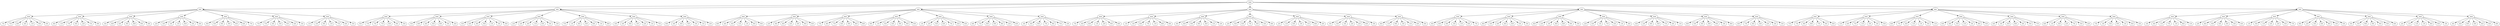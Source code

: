 digraph TreeGraph {
	graph [scale=0.995504];
	node0 [label="max"];
	node0 -> node1;
	node1 [label="min"];
	node1 -> node2;
	node2 [label="max"];
	node2 -> node3;
	node3 [label="7.0"];
	node2 -> node4;
	node4 [label="7.0"];
	node2 -> node5;
	node5 [label="8.0"];
	node2 -> node6;
	node6 [label="4.0"];
	node2 -> node7;
	node7 [label="1.0"];
	node2 -> node8;
	node8 [label="9.0"];
	node2 -> node9;
	node9 [label="0.0"];
	node1 -> node10;
	node10 [label="max"];
	node10 -> node11;
	node11 [label="0.0"];
	node10 -> node12;
	node12 [label="1.0"];
	node10 -> node13;
	node13 [label="7.0"];
	node10 -> node14;
	node14 [label="0.0"];
	node10 -> node15;
	node15 [label="2.0"];
	node10 -> node16;
	node16 [label="7.0"];
	node10 -> node17;
	node17 [label="9.0"];
	node1 -> node18;
	node18 [label="max"];
	node18 -> node19;
	node19 [label="3.0"];
	node18 -> node20;
	node20 [label="8.0"];
	node18 -> node21;
	node21 [label="4.0"];
	node18 -> node22;
	node22 [label="9.0"];
	node18 -> node23;
	node23 [label="8.0"];
	node18 -> node24;
	node24 [label="9.0"];
	node18 -> node25;
	node25 [label="6.0"];
	node1 -> node26;
	node26 [label="max"];
	node26 -> node27;
	node27 [label="2.0"];
	node26 -> node28;
	node28 [label="3.0"];
	node26 -> node29;
	node29 [label="3.0"];
	node26 -> node30;
	node30 [label="1.0"];
	node26 -> node31;
	node31 [label="6.0"];
	node26 -> node32;
	node32 [label="3.0"];
	node26 -> node33;
	node33 [label="6.0"];
	node1 -> node34;
	node34 [label="max"];
	node34 -> node35;
	node35 [label="9.0"];
	node34 -> node36;
	node36 [label="5.0"];
	node34 -> node37;
	node37 [label="9.0"];
	node34 -> node38;
	node38 [label="9.0"];
	node34 -> node39;
	node39 [label="0.0"];
	node34 -> node40;
	node40 [label="6.0"];
	node34 -> node41;
	node41 [label="7.0"];
	node1 -> node42;
	node42 [label="max"];
	node42 -> node43;
	node43 [label="7.0"];
	node42 -> node44;
	node44 [label="7.0"];
	node42 -> node45;
	node45 [label="4.0"];
	node42 -> node46;
	node46 [label="5.0"];
	node42 -> node47;
	node47 [label="5.0"];
	node42 -> node48;
	node48 [label="4.0"];
	node42 -> node49;
	node49 [label="3.0"];
	node1 -> node50;
	node50 [label="max"];
	node50 -> node51;
	node51 [label="1.0"];
	node50 -> node52;
	node52 [label="3.0"];
	node50 -> node53;
	node53 [label="9.0"];
	node50 -> node54;
	node54 [label="1.0"];
	node50 -> node55;
	node55 [label="7.0"];
	node50 -> node56;
	node56 [label="6.0"];
	node50 -> node57;
	node57 [label="5.0"];
	node0 -> node58;
	node58 [label="min"];
	node58 -> node59;
	node59 [label="max"];
	node59 -> node60;
	node60 [label="5.0"];
	node59 -> node61;
	node61 [label="7.0"];
	node59 -> node62;
	node62 [label="7.0"];
	node59 -> node63;
	node63 [label="7.0"];
	node59 -> node64;
	node64 [label="6.0"];
	node59 -> node65;
	node65 [label="9.0"];
	node59 -> node66;
	node66 [label="5.0"];
	node58 -> node67;
	node67 [label="max"];
	node67 -> node68;
	node68 [label="5.0"];
	node67 -> node69;
	node69 [label="8.0"];
	node67 -> node70;
	node70 [label="6.0"];
	node67 -> node71;
	node71 [label="0.0"];
	node67 -> node72;
	node72 [label="8.0"];
	node67 -> node73;
	node73 [label="5.0"];
	node67 -> node74;
	node74 [label="4.0"];
	node58 -> node75;
	node75 [label="max"];
	node75 -> node76;
	node76 [label="5.0"];
	node75 -> node77;
	node77 [label="4.0"];
	node75 -> node78;
	node78 [label="9.0"];
	node75 -> node79;
	node79 [label="9.0"];
	node75 -> node80;
	node80 [label="1.0"];
	node75 -> node81;
	node81 [label="3.0"];
	node75 -> node82;
	node82 [label="0.0"];
	node58 -> node83;
	node83 [label="max"];
	node83 -> node84;
	node84 [label="2.0"];
	node83 -> node85;
	node85 [label="2.0"];
	node83 -> node86;
	node86 [label="4.0"];
	node83 -> node87;
	node87 [label="1.0"];
	node83 -> node88;
	node88 [label="0.0"];
	node83 -> node89;
	node89 [label="5.0"];
	node83 -> node90;
	node90 [label="3.0"];
	node58 -> node91;
	node91 [label="max"];
	node91 -> node92;
	node92 [label="7.0"];
	node91 -> node93;
	node93 [label="1.0"];
	node91 -> node94;
	node94 [label="6.0"];
	node91 -> node95;
	node95 [label="0.0"];
	node91 -> node96;
	node96 [label="8.0"];
	node91 -> node97;
	node97 [label="1.0"];
	node91 -> node98;
	node98 [label="8.0"];
	node58 -> node99;
	node99 [label="max"];
	node99 -> node100;
	node100 [label="3.0"];
	node99 -> node101;
	node101 [label="4.0"];
	node99 -> node102;
	node102 [label="9.0"];
	node99 -> node103;
	node103 [label="3.0"];
	node99 -> node104;
	node104 [label="2.0"];
	node99 -> node105;
	node105 [label="1.0"];
	node99 -> node106;
	node106 [label="7.0"];
	node58 -> node107;
	node107 [label="max"];
	node107 -> node108;
	node108 [label="9.0"];
	node107 -> node109;
	node109 [label="4.0"];
	node107 -> node110;
	node110 [label="4.0"];
	node107 -> node111;
	node111 [label="5.0"];
	node107 -> node112;
	node112 [label="3.0"];
	node107 -> node113;
	node113 [label="1.0"];
	node107 -> node114;
	node114 [label="2.0"];
	node0 -> node115;
	node115 [label="min"];
	node115 -> node116;
	node116 [label="max"];
	node116 -> node117;
	node117 [label="8.0"];
	node116 -> node118;
	node118 [label="4.0"];
	node116 -> node119;
	node119 [label="0.0"];
	node116 -> node120;
	node120 [label="1.0"];
	node116 -> node121;
	node121 [label="1.0"];
	node116 -> node122;
	node122 [label="0.0"];
	node116 -> node123;
	node123 [label="9.0"];
	node115 -> node124;
	node124 [label="max"];
	node124 -> node125;
	node125 [label="2.0"];
	node124 -> node126;
	node126 [label="9.0"];
	node124 -> node127;
	node127 [label="8.0"];
	node124 -> node128;
	node128 [label="2.0"];
	node124 -> node129;
	node129 [label="4.0"];
	node124 -> node130;
	node130 [label="9.0"];
	node124 -> node131;
	node131 [label="0.0"];
	node115 -> node132;
	node132 [label="max"];
	node132 -> node133;
	node133 [label="7.0"];
	node132 -> node134;
	node134 [label="8.0"];
	node132 -> node135;
	node135 [label="7.0"];
	node132 -> node136;
	node136 [label="4.0"];
	node132 -> node137;
	node137 [label="9.0"];
	node132 -> node138;
	node138 [label="8.0"];
	node132 -> node139;
	node139 [label="8.0"];
	node115 -> node140;
	node140 [label="max"];
	node140 -> node141;
	node141 [label="9.0"];
	node140 -> node142;
	node142 [label="1.0"];
	node140 -> node143;
	node143 [label="5.0"];
	node140 -> node144;
	node144 [label="4.0"];
	node140 -> node145;
	node145 [label="9.0"];
	node140 -> node146;
	node146 [label="9.0"];
	node140 -> node147;
	node147 [label="0.0"];
	node115 -> node148;
	node148 [label="max"];
	node148 -> node149;
	node149 [label="1.0"];
	node148 -> node150;
	node150 [label="2.0"];
	node148 -> node151;
	node151 [label="5.0"];
	node148 -> node152;
	node152 [label="6.0"];
	node148 -> node153;
	node153 [label="7.0"];
	node148 -> node154;
	node154 [label="4.0"];
	node148 -> node155;
	node155 [label="0.0"];
	node115 -> node156;
	node156 [label="max"];
	node156 -> node157;
	node157 [label="6.0"];
	node156 -> node158;
	node158 [label="7.0"];
	node156 -> node159;
	node159 [label="8.0"];
	node156 -> node160;
	node160 [label="9.0"];
	node156 -> node161;
	node161 [label="8.0"];
	node156 -> node162;
	node162 [label="2.0"];
	node156 -> node163;
	node163 [label="6.0"];
	node115 -> node164;
	node164 [label="max"];
	node164 -> node165;
	node165 [label="3.0"];
	node164 -> node166;
	node166 [label="0.0"];
	node164 -> node167;
	node167 [label="9.0"];
	node164 -> node168;
	node168 [label="7.0"];
	node164 -> node169;
	node169 [label="9.0"];
	node164 -> node170;
	node170 [label="7.0"];
	node164 -> node171;
	node171 [label="3.0"];
	node0 -> node172;
	node172 [label="min"];
	node172 -> node173;
	node173 [label="max"];
	node173 -> node174;
	node174 [label="7.0"];
	node173 -> node175;
	node175 [label="0.0"];
	node173 -> node176;
	node176 [label="6.0"];
	node173 -> node177;
	node177 [label="1.0"];
	node173 -> node178;
	node178 [label="2.0"];
	node173 -> node179;
	node179 [label="9.0"];
	node173 -> node180;
	node180 [label="8.0"];
	node172 -> node181;
	node181 [label="max"];
	node181 -> node182;
	node182 [label="1.0"];
	node181 -> node183;
	node183 [label="3.0"];
	node181 -> node184;
	node184 [label="0.0"];
	node181 -> node185;
	node185 [label="7.0"];
	node181 -> node186;
	node186 [label="1.0"];
	node181 -> node187;
	node187 [label="8.0"];
	node181 -> node188;
	node188 [label="8.0"];
	node172 -> node189;
	node189 [label="max"];
	node189 -> node190;
	node190 [label="0.0"];
	node189 -> node191;
	node191 [label="0.0"];
	node189 -> node192;
	node192 [label="9.0"];
	node189 -> node193;
	node193 [label="8.0"];
	node189 -> node194;
	node194 [label="6.0"];
	node189 -> node195;
	node195 [label="1.0"];
	node189 -> node196;
	node196 [label="2.0"];
	node172 -> node197;
	node197 [label="max"];
	node197 -> node198;
	node198 [label="2.0"];
	node197 -> node199;
	node199 [label="5.0"];
	node197 -> node200;
	node200 [label="6.0"];
	node197 -> node201;
	node201 [label="7.0"];
	node197 -> node202;
	node202 [label="0.0"];
	node197 -> node203;
	node203 [label="3.0"];
	node197 -> node204;
	node204 [label="8.0"];
	node172 -> node205;
	node205 [label="max"];
	node205 -> node206;
	node206 [label="2.0"];
	node205 -> node207;
	node207 [label="1.0"];
	node205 -> node208;
	node208 [label="0.0"];
	node205 -> node209;
	node209 [label="3.0"];
	node205 -> node210;
	node210 [label="1.0"];
	node205 -> node211;
	node211 [label="8.0"];
	node205 -> node212;
	node212 [label="4.0"];
	node172 -> node213;
	node213 [label="max"];
	node213 -> node214;
	node214 [label="3.0"];
	node213 -> node215;
	node215 [label="5.0"];
	node213 -> node216;
	node216 [label="3.0"];
	node213 -> node217;
	node217 [label="2.0"];
	node213 -> node218;
	node218 [label="2.0"];
	node213 -> node219;
	node219 [label="6.0"];
	node213 -> node220;
	node220 [label="5.0"];
	node172 -> node221;
	node221 [label="max"];
	node221 -> node222;
	node222 [label="6.0"];
	node221 -> node223;
	node223 [label="1.0"];
	node221 -> node224;
	node224 [label="9.0"];
	node221 -> node225;
	node225 [label="3.0"];
	node221 -> node226;
	node226 [label="1.0"];
	node221 -> node227;
	node227 [label="4.0"];
	node221 -> node228;
	node228 [label="0.0"];
	node0 -> node229;
	node229 [label="min"];
	node229 -> node230;
	node230 [label="max"];
	node230 -> node231;
	node231 [label="0.0"];
	node230 -> node232;
	node232 [label="0.0"];
	node230 -> node233;
	node233 [label="9.0"];
	node230 -> node234;
	node234 [label="3.0"];
	node230 -> node235;
	node235 [label="1.0"];
	node230 -> node236;
	node236 [label="6.0"];
	node230 -> node237;
	node237 [label="7.0"];
	node229 -> node238;
	node238 [label="max"];
	node238 -> node239;
	node239 [label="8.0"];
	node238 -> node240;
	node240 [label="3.0"];
	node238 -> node241;
	node241 [label="6.0"];
	node238 -> node242;
	node242 [label="6.0"];
	node238 -> node243;
	node243 [label="6.0"];
	node238 -> node244;
	node244 [label="5.0"];
	node238 -> node245;
	node245 [label="5.0"];
	node229 -> node246;
	node246 [label="max"];
	node246 -> node247;
	node247 [label="6.0"];
	node246 -> node248;
	node248 [label="2.0"];
	node246 -> node249;
	node249 [label="3.0"];
	node246 -> node250;
	node250 [label="8.0"];
	node246 -> node251;
	node251 [label="8.0"];
	node246 -> node252;
	node252 [label="9.0"];
	node246 -> node253;
	node253 [label="5.0"];
	node229 -> node254;
	node254 [label="max"];
	node254 -> node255;
	node255 [label="2.0"];
	node254 -> node256;
	node256 [label="4.0"];
	node254 -> node257;
	node257 [label="1.0"];
	node254 -> node258;
	node258 [label="7.0"];
	node254 -> node259;
	node259 [label="3.0"];
	node254 -> node260;
	node260 [label="1.0"];
	node254 -> node261;
	node261 [label="4.0"];
	node229 -> node262;
	node262 [label="max"];
	node262 -> node263;
	node263 [label="4.0"];
	node262 -> node264;
	node264 [label="2.0"];
	node262 -> node265;
	node265 [label="6.0"];
	node262 -> node266;
	node266 [label="0.0"];
	node262 -> node267;
	node267 [label="7.0"];
	node262 -> node268;
	node268 [label="4.0"];
	node262 -> node269;
	node269 [label="1.0"];
	node229 -> node270;
	node270 [label="max"];
	node270 -> node271;
	node271 [label="8.0"];
	node270 -> node272;
	node272 [label="5.0"];
	node270 -> node273;
	node273 [label="0.0"];
	node270 -> node274;
	node274 [label="8.0"];
	node270 -> node275;
	node275 [label="9.0"];
	node270 -> node276;
	node276 [label="3.0"];
	node270 -> node277;
	node277 [label="8.0"];
	node229 -> node278;
	node278 [label="max"];
	node278 -> node279;
	node279 [label="4.0"];
	node278 -> node280;
	node280 [label="7.0"];
	node278 -> node281;
	node281 [label="6.0"];
	node278 -> node282;
	node282 [label="4.0"];
	node278 -> node283;
	node283 [label="2.0"];
	node278 -> node284;
	node284 [label="3.0"];
	node278 -> node285;
	node285 [label="3.0"];
	node0 -> node286;
	node286 [label="min"];
	node286 -> node287;
	node287 [label="max"];
	node287 -> node288;
	node288 [label="7.0"];
	node287 -> node289;
	node289 [label="7.0"];
	node287 -> node290;
	node290 [label="9.0"];
	node287 -> node291;
	node291 [label="8.0"];
	node287 -> node292;
	node292 [label="7.0"];
	node287 -> node293;
	node293 [label="0.0"];
	node287 -> node294;
	node294 [label="0.0"];
	node286 -> node295;
	node295 [label="max"];
	node295 -> node296;
	node296 [label="1.0"];
	node295 -> node297;
	node297 [label="6.0"];
	node295 -> node298;
	node298 [label="7.0"];
	node295 -> node299;
	node299 [label="1.0"];
	node295 -> node300;
	node300 [label="3.0"];
	node295 -> node301;
	node301 [label="3.0"];
	node295 -> node302;
	node302 [label="5.0"];
	node286 -> node303;
	node303 [label="max"];
	node303 -> node304;
	node304 [label="6.0"];
	node303 -> node305;
	node305 [label="7.0"];
	node303 -> node306;
	node306 [label="0.0"];
	node303 -> node307;
	node307 [label="1.0"];
	node303 -> node308;
	node308 [label="1.0"];
	node303 -> node309;
	node309 [label="5.0"];
	node303 -> node310;
	node310 [label="1.0"];
	node286 -> node311;
	node311 [label="max"];
	node311 -> node312;
	node312 [label="0.0"];
	node311 -> node313;
	node313 [label="8.0"];
	node311 -> node314;
	node314 [label="5.0"];
	node311 -> node315;
	node315 [label="1.0"];
	node311 -> node316;
	node316 [label="3.0"];
	node311 -> node317;
	node317 [label="8.0"];
	node311 -> node318;
	node318 [label="5.0"];
	node286 -> node319;
	node319 [label="max"];
	node319 -> node320;
	node320 [label="4.0"];
	node319 -> node321;
	node321 [label="3.0"];
	node319 -> node322;
	node322 [label="6.0"];
	node319 -> node323;
	node323 [label="8.0"];
	node319 -> node324;
	node324 [label="4.0"];
	node319 -> node325;
	node325 [label="5.0"];
	node319 -> node326;
	node326 [label="7.0"];
	node286 -> node327;
	node327 [label="max"];
	node327 -> node328;
	node328 [label="6.0"];
	node327 -> node329;
	node329 [label="1.0"];
	node327 -> node330;
	node330 [label="4.0"];
	node327 -> node331;
	node331 [label="2.0"];
	node327 -> node332;
	node332 [label="7.0"];
	node327 -> node333;
	node333 [label="5.0"];
	node327 -> node334;
	node334 [label="2.0"];
	node286 -> node335;
	node335 [label="max"];
	node335 -> node336;
	node336 [label="7.0"];
	node335 -> node337;
	node337 [label="3.0"];
	node335 -> node338;
	node338 [label="5.0"];
	node335 -> node339;
	node339 [label="9.0"];
	node335 -> node340;
	node340 [label="1.0"];
	node335 -> node341;
	node341 [label="0.0"];
	node335 -> node342;
	node342 [label="3.0"];
	node0 -> node343;
	node343 [label="min"];
	node343 -> node344;
	node344 [label="max"];
	node344 -> node345;
	node345 [label="3.0"];
	node344 -> node346;
	node346 [label="0.0"];
	node344 -> node347;
	node347 [label="1.0"];
	node344 -> node348;
	node348 [label="7.0"];
	node344 -> node349;
	node349 [label="1.0"];
	node344 -> node350;
	node350 [label="8.0"];
	node344 -> node351;
	node351 [label="1.0"];
	node343 -> node352;
	node352 [label="max"];
	node352 -> node353;
	node353 [label="2.0"];
	node352 -> node354;
	node354 [label="6.0"];
	node352 -> node355;
	node355 [label="9.0"];
	node352 -> node356;
	node356 [label="4.0"];
	node352 -> node357;
	node357 [label="0.0"];
	node352 -> node358;
	node358 [label="3.0"];
	node352 -> node359;
	node359 [label="4.0"];
	node343 -> node360;
	node360 [label="max"];
	node360 -> node361;
	node361 [label="1.0"];
	node360 -> node362;
	node362 [label="5.0"];
	node360 -> node363;
	node363 [label="1.0"];
	node360 -> node364;
	node364 [label="2.0"];
	node360 -> node365;
	node365 [label="2.0"];
	node360 -> node366;
	node366 [label="5.0"];
	node360 -> node367;
	node367 [label="7.0"];
	node343 -> node368;
	node368 [label="max"];
	node368 -> node369;
	node369 [label="8.0"];
	node368 -> node370;
	node370 [label="2.0"];
	node368 -> node371;
	node371 [label="3.0"];
	node368 -> node372;
	node372 [label="6.0"];
	node368 -> node373;
	node373 [label="8.0"];
	node368 -> node374;
	node374 [label="3.0"];
	node368 -> node375;
	node375 [label="5.0"];
	node343 -> node376;
	node376 [label="max"];
	node376 -> node377;
	node377 [label="5.0"];
	node376 -> node378;
	node378 [label="5.0"];
	node376 -> node379;
	node379 [label="9.0"];
	node376 -> node380;
	node380 [label="9.0"];
	node376 -> node381;
	node381 [label="9.0"];
	node376 -> node382;
	node382 [label="5.0"];
	node376 -> node383;
	node383 [label="8.0"];
	node343 -> node384;
	node384 [label="max"];
	node384 -> node385;
	node385 [label="2.0"];
	node384 -> node386;
	node386 [label="1.0"];
	node384 -> node387;
	node387 [label="1.0"];
	node384 -> node388;
	node388 [label="1.0"];
	node384 -> node389;
	node389 [label="8.0"];
	node384 -> node390;
	node390 [label="0.0"];
	node384 -> node391;
	node391 [label="3.0"];
	node343 -> node392;
	node392 [label="max"];
	node392 -> node393;
	node393 [label="4.0"];
	node392 -> node394;
	node394 [label="6.0"];
	node392 -> node395;
	node395 [label="6.0"];
	node392 -> node396;
	node396 [label="6.0"];
	node392 -> node397;
	node397 [label="4.0"];
	node392 -> node398;
	node398 [label="4.0"];
	node392 -> node399;
	node399 [label="8.0"];
}


